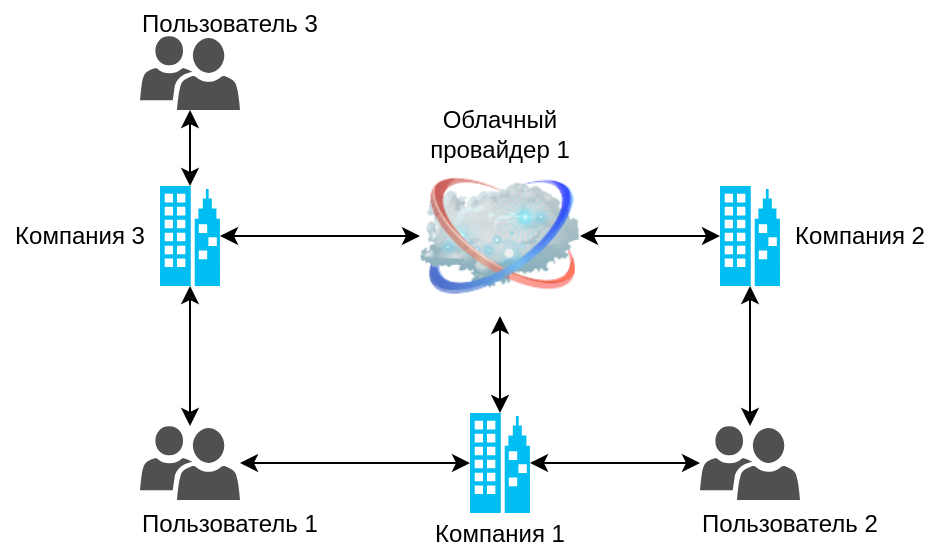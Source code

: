 <mxfile version="13.0.9" type="google"><diagram id="B8vXPy6JIXRPTcoh9yEs" name="Page-1"><mxGraphModel dx="550" dy="426" grid="1" gridSize="10" guides="1" tooltips="1" connect="1" arrows="1" fold="1" page="1" pageScale="1" pageWidth="850" pageHeight="1100" math="0" shadow="0"><root><mxCell id="0"/><mxCell id="1" parent="0"/><mxCell id="e4fVsA1M_tVodU56ESIw-17" value="" style="endArrow=classic;startArrow=classic;html=1;" edge="1" parent="1" source="e4fVsA1M_tVodU56ESIw-1" target="e4fVsA1M_tVodU56ESIw-16"><mxGeometry width="50" height="50" relative="1" as="geometry"><mxPoint x="160" y="243" as="sourcePoint"/><mxPoint x="210" y="193" as="targetPoint"/></mxGeometry></mxCell><mxCell id="e4fVsA1M_tVodU56ESIw-18" value="" style="endArrow=classic;startArrow=classic;html=1;" edge="1" parent="1" source="e4fVsA1M_tVodU56ESIw-10" target="e4fVsA1M_tVodU56ESIw-1"><mxGeometry width="50" height="50" relative="1" as="geometry"><mxPoint x="160" y="158" as="sourcePoint"/><mxPoint x="260" y="158" as="targetPoint"/></mxGeometry></mxCell><mxCell id="e4fVsA1M_tVodU56ESIw-19" value="" style="endArrow=classic;startArrow=classic;html=1;" edge="1" parent="1" source="e4fVsA1M_tVodU56ESIw-6" target="e4fVsA1M_tVodU56ESIw-1"><mxGeometry width="50" height="50" relative="1" as="geometry"><mxPoint x="70" y="158.0" as="sourcePoint"/><mxPoint x="130" y="158" as="targetPoint"/></mxGeometry></mxCell><mxCell id="e4fVsA1M_tVodU56ESIw-20" value="" style="endArrow=classic;startArrow=classic;html=1;" edge="1" parent="1" source="e4fVsA1M_tVodU56ESIw-12" target="e4fVsA1M_tVodU56ESIw-16"><mxGeometry width="50" height="50" relative="1" as="geometry"><mxPoint x="145" y="253" as="sourcePoint"/><mxPoint x="145" y="183" as="targetPoint"/></mxGeometry></mxCell><mxCell id="e4fVsA1M_tVodU56ESIw-21" value="" style="endArrow=classic;startArrow=classic;html=1;" edge="1" parent="1" source="e4fVsA1M_tVodU56ESIw-13" target="e4fVsA1M_tVodU56ESIw-12"><mxGeometry width="50" height="50" relative="1" as="geometry"><mxPoint x="300" y="246.5" as="sourcePoint"/><mxPoint x="300" y="198" as="targetPoint"/></mxGeometry></mxCell><mxCell id="e4fVsA1M_tVodU56ESIw-25" value="" style="endArrow=classic;startArrow=classic;html=1;" edge="1" parent="1" source="e4fVsA1M_tVodU56ESIw-24" target="e4fVsA1M_tVodU56ESIw-16"><mxGeometry width="50" height="50" relative="1" as="geometry"><mxPoint x="300" y="246.5" as="sourcePoint"/><mxPoint x="300" y="198" as="targetPoint"/></mxGeometry></mxCell><mxCell id="e4fVsA1M_tVodU56ESIw-26" value="" style="endArrow=classic;startArrow=classic;html=1;" edge="1" parent="1" source="e4fVsA1M_tVodU56ESIw-24" target="e4fVsA1M_tVodU56ESIw-13"><mxGeometry width="50" height="50" relative="1" as="geometry"><mxPoint x="410" y="158" as="sourcePoint"/><mxPoint x="340" y="158" as="targetPoint"/></mxGeometry></mxCell><mxCell id="e4fVsA1M_tVodU56ESIw-27" value="" style="endArrow=classic;startArrow=classic;html=1;" edge="1" parent="1" source="e4fVsA1M_tVodU56ESIw-6" target="e4fVsA1M_tVodU56ESIw-12"><mxGeometry width="50" height="50" relative="1" as="geometry"><mxPoint x="425" y="183" as="sourcePoint"/><mxPoint x="425" y="253" as="targetPoint"/></mxGeometry></mxCell><mxCell id="e4fVsA1M_tVodU56ESIw-35" value="" style="group" vertex="1" connectable="0" parent="1"><mxGeometry x="110" y="30" width="90" height="55" as="geometry"/></mxCell><mxCell id="e4fVsA1M_tVodU56ESIw-10" value="" style="pointerEvents=1;shadow=0;dashed=0;html=1;strokeColor=none;labelPosition=center;verticalLabelPosition=bottom;verticalAlign=top;align=center;fillColor=#505050;shape=mxgraph.mscae.intune.user_group" vertex="1" parent="e4fVsA1M_tVodU56ESIw-35"><mxGeometry y="18" width="50" height="37" as="geometry"/></mxCell><mxCell id="e4fVsA1M_tVodU56ESIw-33" value="Пользователь 3" style="text;html=1;strokeColor=none;fillColor=none;align=center;verticalAlign=middle;whiteSpace=wrap;rounded=0;" vertex="1" parent="e4fVsA1M_tVodU56ESIw-35"><mxGeometry width="90" height="23" as="geometry"/></mxCell><mxCell id="e4fVsA1M_tVodU56ESIw-36" value="" style="group" vertex="1" connectable="0" parent="1"><mxGeometry x="400" y="123" width="110" height="50" as="geometry"/></mxCell><mxCell id="e4fVsA1M_tVodU56ESIw-24" value="" style="verticalLabelPosition=bottom;html=1;verticalAlign=top;align=center;strokeColor=none;fillColor=#00BEF2;shape=mxgraph.azure.enterprise;pointerEvents=1;" vertex="1" parent="e4fVsA1M_tVodU56ESIw-36"><mxGeometry width="30" height="50" as="geometry"/></mxCell><mxCell id="e4fVsA1M_tVodU56ESIw-29" value="Компания 2" style="text;html=1;strokeColor=none;fillColor=none;align=center;verticalAlign=middle;whiteSpace=wrap;rounded=0;" vertex="1" parent="e4fVsA1M_tVodU56ESIw-36"><mxGeometry x="30" width="80" height="50" as="geometry"/></mxCell><mxCell id="e4fVsA1M_tVodU56ESIw-37" value="" style="group" vertex="1" connectable="0" parent="1"><mxGeometry x="390" y="243" width="90" height="60" as="geometry"/></mxCell><mxCell id="e4fVsA1M_tVodU56ESIw-13" value="" style="pointerEvents=1;shadow=0;dashed=0;html=1;strokeColor=none;labelPosition=center;verticalLabelPosition=bottom;verticalAlign=top;align=center;fillColor=#505050;shape=mxgraph.mscae.intune.user_group" vertex="1" parent="e4fVsA1M_tVodU56ESIw-37"><mxGeometry width="50" height="37" as="geometry"/></mxCell><mxCell id="e4fVsA1M_tVodU56ESIw-32" value="Пользователь 2" style="text;html=1;strokeColor=none;fillColor=none;align=center;verticalAlign=middle;whiteSpace=wrap;rounded=0;" vertex="1" parent="e4fVsA1M_tVodU56ESIw-37"><mxGeometry y="37" width="90" height="23" as="geometry"/></mxCell><mxCell id="e4fVsA1M_tVodU56ESIw-38" value="" style="group" vertex="1" connectable="0" parent="1"><mxGeometry x="250" y="236.5" width="80" height="70" as="geometry"/></mxCell><mxCell id="e4fVsA1M_tVodU56ESIw-12" value="" style="verticalLabelPosition=bottom;html=1;verticalAlign=top;align=center;strokeColor=none;fillColor=#00BEF2;shape=mxgraph.azure.enterprise;pointerEvents=1;" vertex="1" parent="e4fVsA1M_tVodU56ESIw-38"><mxGeometry x="25" width="30" height="50" as="geometry"/></mxCell><mxCell id="e4fVsA1M_tVodU56ESIw-28" value="Компания 1" style="text;html=1;strokeColor=none;fillColor=none;align=center;verticalAlign=middle;whiteSpace=wrap;rounded=0;" vertex="1" parent="e4fVsA1M_tVodU56ESIw-38"><mxGeometry y="50" width="80" height="20" as="geometry"/></mxCell><mxCell id="e4fVsA1M_tVodU56ESIw-39" value="" style="group" vertex="1" connectable="0" parent="1"><mxGeometry x="110" y="243" width="90" height="60" as="geometry"/></mxCell><mxCell id="e4fVsA1M_tVodU56ESIw-6" value="" style="pointerEvents=1;shadow=0;dashed=0;html=1;strokeColor=none;labelPosition=center;verticalLabelPosition=bottom;verticalAlign=top;align=center;fillColor=#505050;shape=mxgraph.mscae.intune.user_group" vertex="1" parent="e4fVsA1M_tVodU56ESIw-39"><mxGeometry width="50" height="37" as="geometry"/></mxCell><mxCell id="e4fVsA1M_tVodU56ESIw-31" value="Пользователь 1" style="text;html=1;strokeColor=none;fillColor=none;align=center;verticalAlign=middle;whiteSpace=wrap;rounded=0;" vertex="1" parent="e4fVsA1M_tVodU56ESIw-39"><mxGeometry y="37" width="90" height="23" as="geometry"/></mxCell><mxCell id="e4fVsA1M_tVodU56ESIw-40" value="" style="group" vertex="1" connectable="0" parent="1"><mxGeometry x="40" y="123" width="110" height="50" as="geometry"/></mxCell><mxCell id="e4fVsA1M_tVodU56ESIw-1" value="" style="verticalLabelPosition=bottom;html=1;verticalAlign=top;align=center;strokeColor=none;fillColor=#00BEF2;shape=mxgraph.azure.enterprise;pointerEvents=1;" vertex="1" parent="e4fVsA1M_tVodU56ESIw-40"><mxGeometry x="80" width="30" height="50" as="geometry"/></mxCell><mxCell id="e4fVsA1M_tVodU56ESIw-30" value="Компания 3" style="text;html=1;strokeColor=none;fillColor=none;align=center;verticalAlign=middle;whiteSpace=wrap;rounded=0;" vertex="1" parent="e4fVsA1M_tVodU56ESIw-40"><mxGeometry width="80" height="50" as="geometry"/></mxCell><mxCell id="e4fVsA1M_tVodU56ESIw-41" value="" style="group" vertex="1" connectable="0" parent="1"><mxGeometry x="240" y="85" width="100" height="103" as="geometry"/></mxCell><mxCell id="e4fVsA1M_tVodU56ESIw-16" value="" style="image;html=1;labelBackgroundColor=#ffffff;image=img/lib/clip_art/networking/Cloud_128x128.png" vertex="1" parent="e4fVsA1M_tVodU56ESIw-41"><mxGeometry x="10" y="23" width="80" height="80" as="geometry"/></mxCell><mxCell id="e4fVsA1M_tVodU56ESIw-34" value="Облачный провайдер 1" style="text;html=1;strokeColor=none;fillColor=none;align=center;verticalAlign=middle;whiteSpace=wrap;rounded=0;" vertex="1" parent="e4fVsA1M_tVodU56ESIw-41"><mxGeometry width="100" height="23" as="geometry"/></mxCell></root></mxGraphModel></diagram></mxfile>